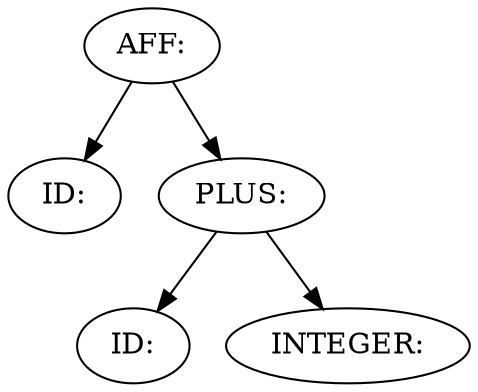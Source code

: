 digraph ArbreSyntAbstr {4 [label="AFF:"];
0 [label="ID:"];
4 -> 0 [label=""];
3 [label="PLUS:"];
1 [label="ID:"];
3 -> 1 [label=""];
2 [label="INTEGER:"];
3 -> 2 [label=""];
4 -> 3 [label=""];
}